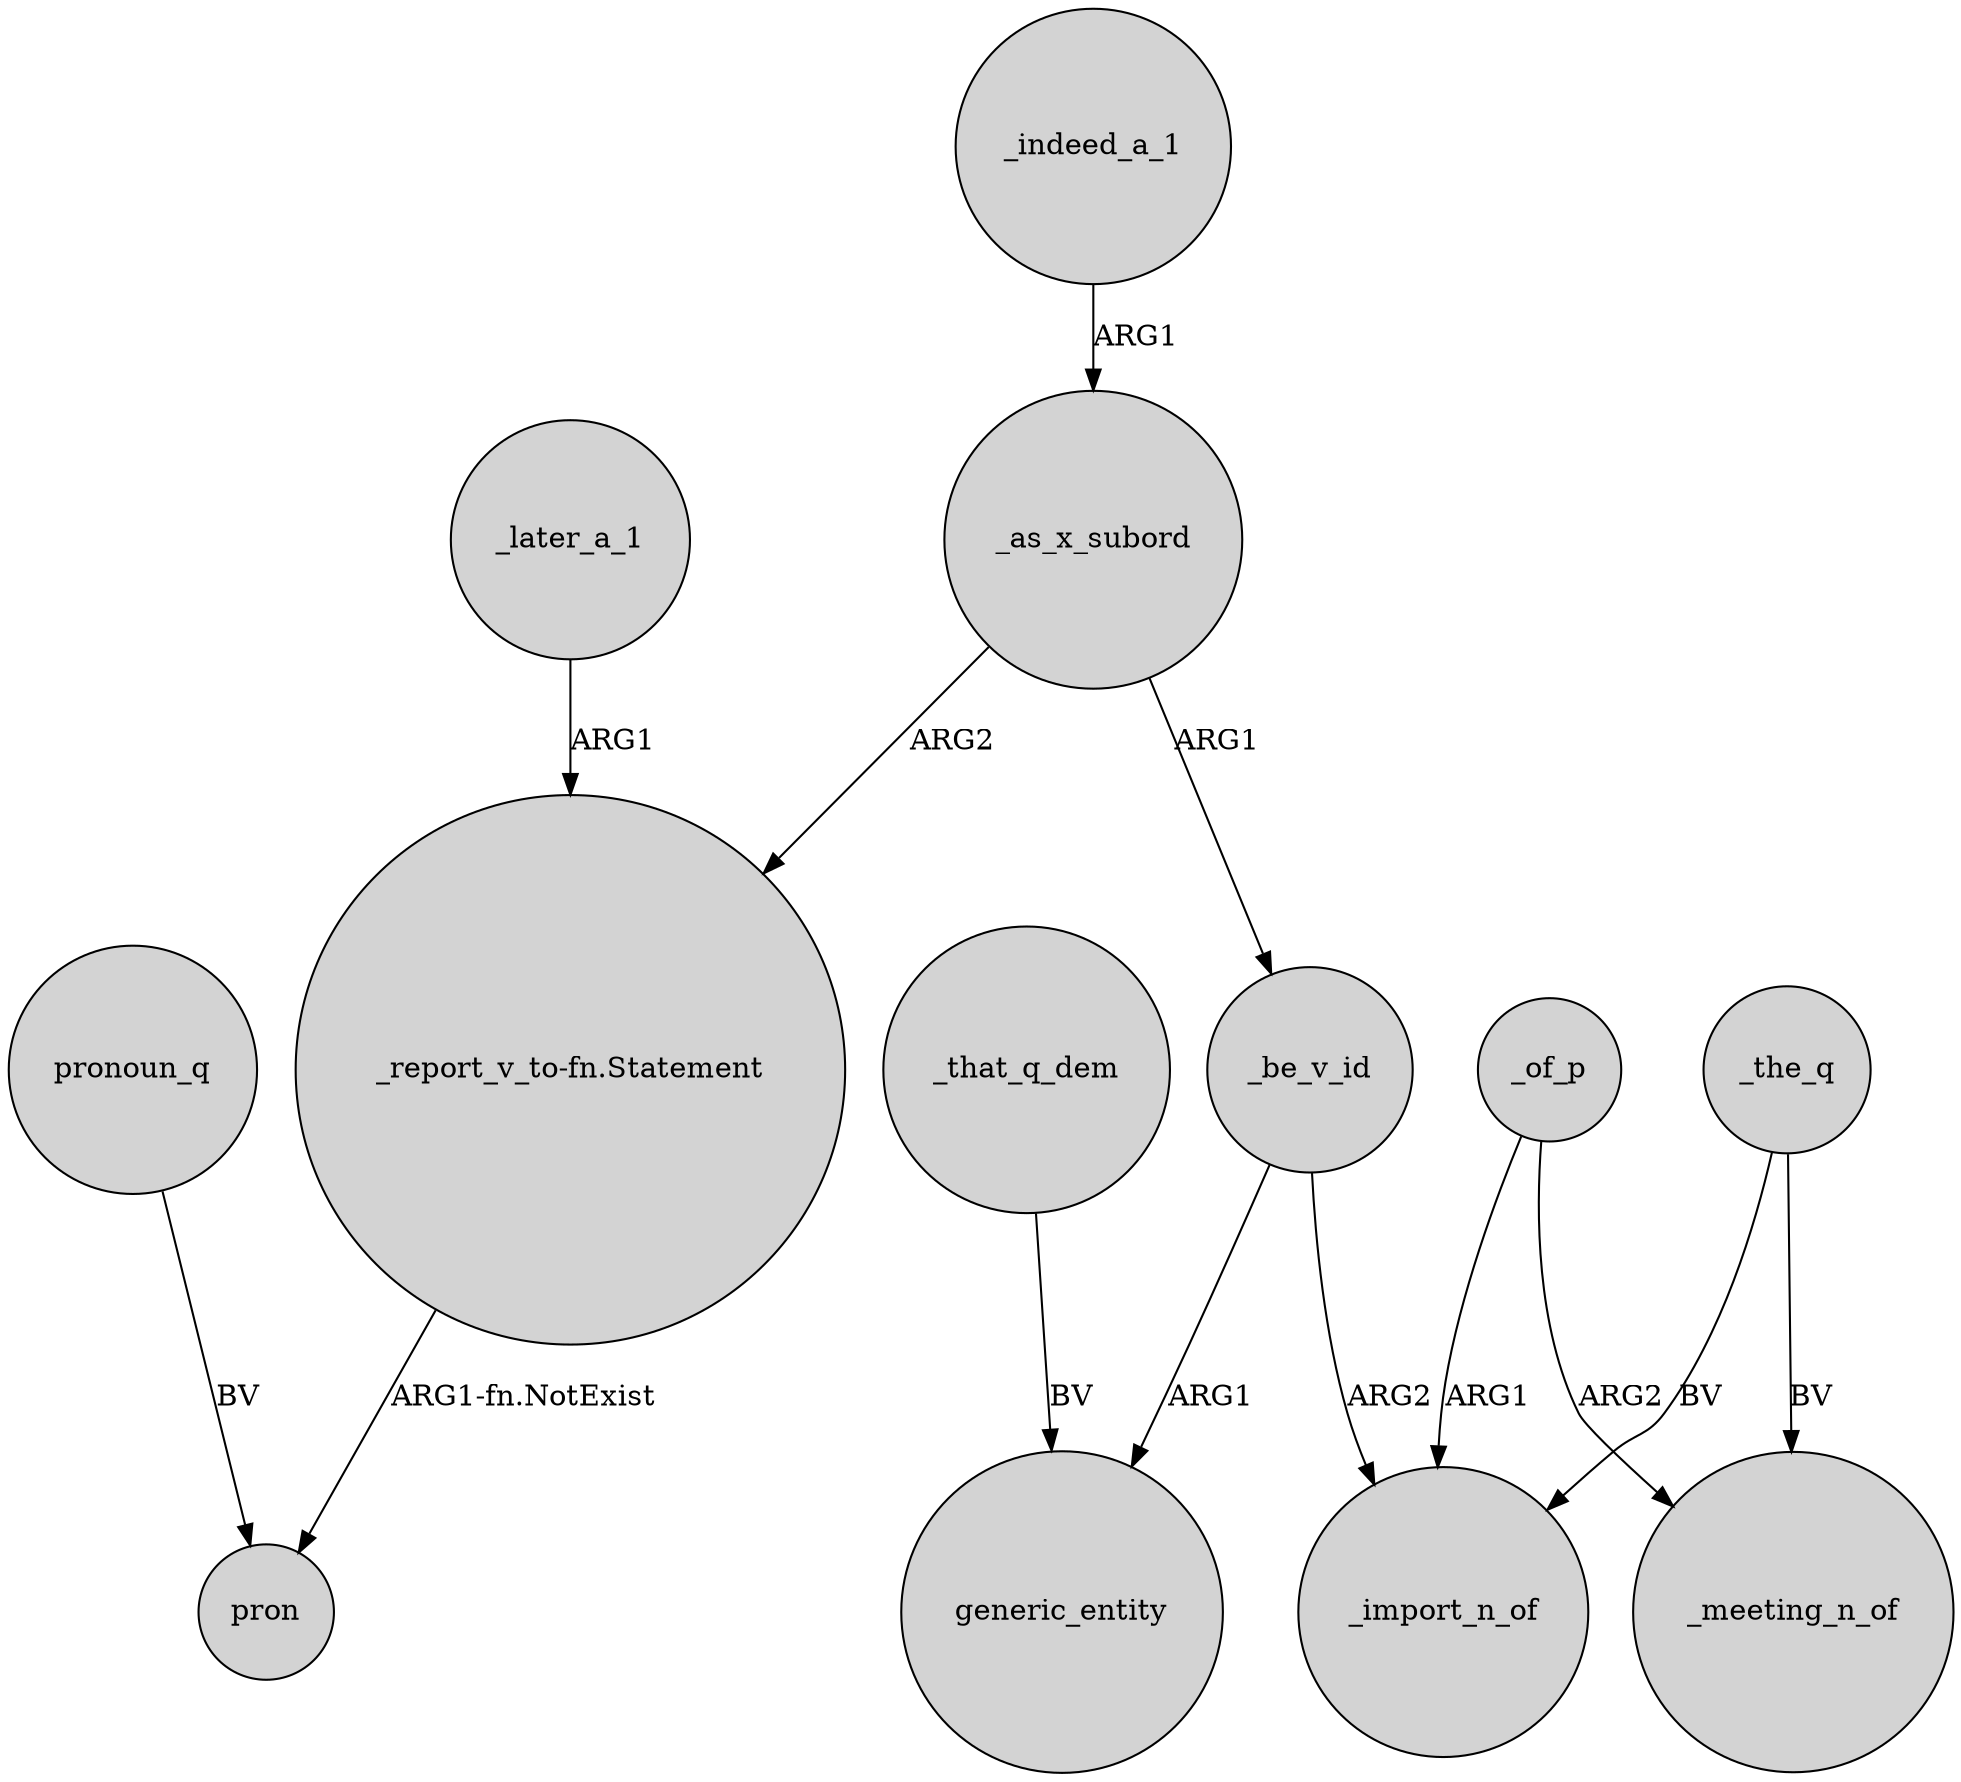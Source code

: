 digraph {
	node [shape=circle style=filled]
	_as_x_subord -> "_report_v_to-fn.Statement" [label=ARG2]
	_be_v_id -> generic_entity [label=ARG1]
	_the_q -> _import_n_of [label=BV]
	_later_a_1 -> "_report_v_to-fn.Statement" [label=ARG1]
	_be_v_id -> _import_n_of [label=ARG2]
	_that_q_dem -> generic_entity [label=BV]
	_of_p -> _import_n_of [label=ARG1]
	"_report_v_to-fn.Statement" -> pron [label="ARG1-fn.NotExist"]
	_indeed_a_1 -> _as_x_subord [label=ARG1]
	_as_x_subord -> _be_v_id [label=ARG1]
	_of_p -> _meeting_n_of [label=ARG2]
	_the_q -> _meeting_n_of [label=BV]
	pronoun_q -> pron [label=BV]
}
